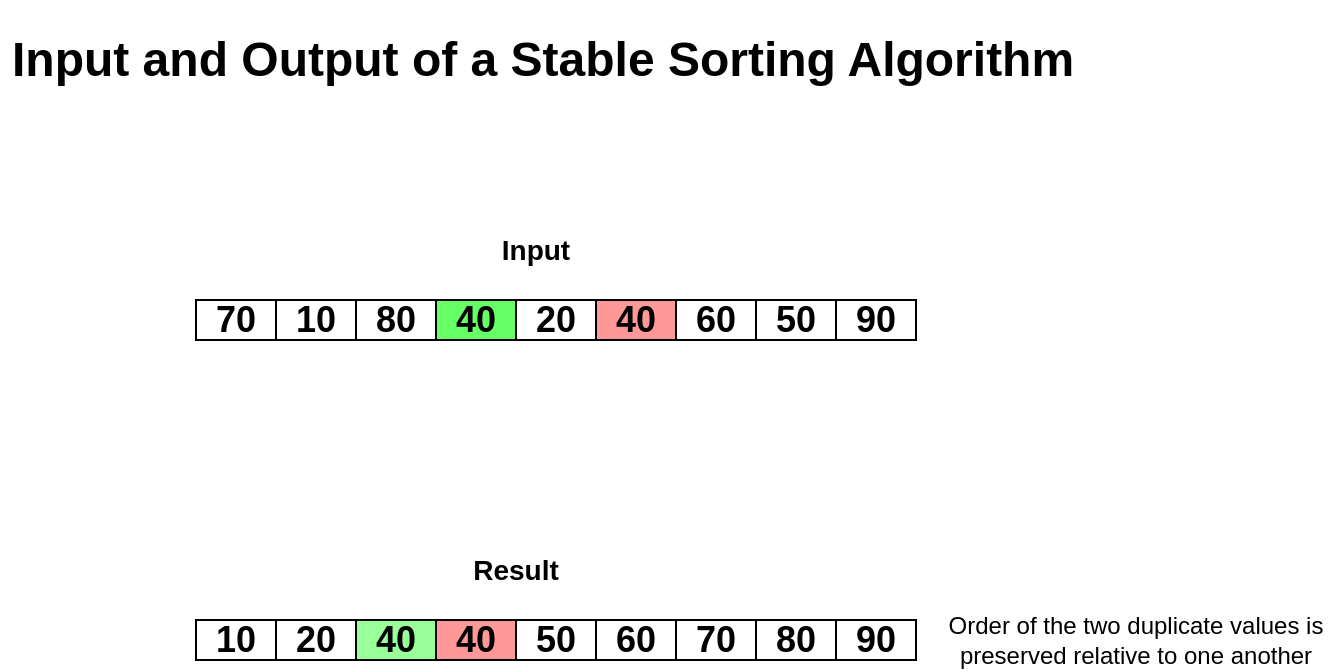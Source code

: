 <mxfile version="22.1.18" type="device">
  <diagram name="Page-1" id="V2OYvVZpLqBmy5-c1n8g">
    <mxGraphModel dx="1194" dy="881" grid="1" gridSize="10" guides="1" tooltips="1" connect="1" arrows="1" fold="1" page="1" pageScale="1" pageWidth="850" pageHeight="1100" math="0" shadow="0">
      <root>
        <mxCell id="0" />
        <mxCell id="1" parent="0" />
        <mxCell id="Gf35meisQhOow05NZr5q-1" value="&lt;b&gt;&lt;font style=&quot;font-size: 18px;&quot;&gt;70&lt;/font&gt;&lt;/b&gt;" style="rounded=0;whiteSpace=wrap;html=1;" vertex="1" parent="1">
          <mxGeometry x="200" y="160" width="40" height="20" as="geometry" />
        </mxCell>
        <mxCell id="Gf35meisQhOow05NZr5q-2" value="&lt;b&gt;&lt;font style=&quot;font-size: 18px;&quot;&gt;10&lt;/font&gt;&lt;/b&gt;" style="rounded=0;whiteSpace=wrap;html=1;" vertex="1" parent="1">
          <mxGeometry x="240" y="160" width="40" height="20" as="geometry" />
        </mxCell>
        <mxCell id="Gf35meisQhOow05NZr5q-4" value="&lt;b&gt;&lt;font style=&quot;font-size: 18px;&quot;&gt;80&lt;/font&gt;&lt;/b&gt;" style="rounded=0;whiteSpace=wrap;html=1;" vertex="1" parent="1">
          <mxGeometry x="280" y="160" width="40" height="20" as="geometry" />
        </mxCell>
        <mxCell id="Gf35meisQhOow05NZr5q-5" value="&lt;b&gt;&lt;font style=&quot;font-size: 18px;&quot;&gt;40&lt;/font&gt;&lt;/b&gt;" style="rounded=0;whiteSpace=wrap;html=1;fillColor=#66FF66;" vertex="1" parent="1">
          <mxGeometry x="320" y="160" width="40" height="20" as="geometry" />
        </mxCell>
        <mxCell id="Gf35meisQhOow05NZr5q-6" value="&lt;b&gt;&lt;font style=&quot;font-size: 18px;&quot;&gt;20&lt;/font&gt;&lt;/b&gt;" style="rounded=0;whiteSpace=wrap;html=1;" vertex="1" parent="1">
          <mxGeometry x="360" y="160" width="40" height="20" as="geometry" />
        </mxCell>
        <mxCell id="Gf35meisQhOow05NZr5q-7" value="&lt;b&gt;&lt;font style=&quot;font-size: 18px;&quot;&gt;40&lt;/font&gt;&lt;/b&gt;" style="rounded=0;whiteSpace=wrap;html=1;fillColor=#FF9999;" vertex="1" parent="1">
          <mxGeometry x="400" y="160" width="40" height="20" as="geometry" />
        </mxCell>
        <mxCell id="Gf35meisQhOow05NZr5q-8" value="&lt;b&gt;&lt;font style=&quot;font-size: 18px;&quot;&gt;60&lt;/font&gt;&lt;/b&gt;" style="rounded=0;whiteSpace=wrap;html=1;" vertex="1" parent="1">
          <mxGeometry x="440" y="160" width="40" height="20" as="geometry" />
        </mxCell>
        <mxCell id="Gf35meisQhOow05NZr5q-9" value="&lt;b&gt;&lt;font style=&quot;font-size: 18px;&quot;&gt;50&lt;/font&gt;&lt;/b&gt;" style="rounded=0;whiteSpace=wrap;html=1;" vertex="1" parent="1">
          <mxGeometry x="480" y="160" width="40" height="20" as="geometry" />
        </mxCell>
        <mxCell id="Gf35meisQhOow05NZr5q-10" value="&lt;b&gt;&lt;font style=&quot;font-size: 18px;&quot;&gt;90&lt;/font&gt;&lt;/b&gt;" style="rounded=0;whiteSpace=wrap;html=1;" vertex="1" parent="1">
          <mxGeometry x="520" y="160" width="40" height="20" as="geometry" />
        </mxCell>
        <mxCell id="Gf35meisQhOow05NZr5q-12" value="&lt;b&gt;&lt;font style=&quot;font-size: 18px;&quot;&gt;70&lt;/font&gt;&lt;/b&gt;" style="rounded=0;whiteSpace=wrap;html=1;" vertex="1" parent="1">
          <mxGeometry x="440" y="320" width="40" height="20" as="geometry" />
        </mxCell>
        <mxCell id="Gf35meisQhOow05NZr5q-13" value="&lt;b&gt;&lt;font style=&quot;font-size: 18px;&quot;&gt;10&lt;/font&gt;&lt;/b&gt;" style="rounded=0;whiteSpace=wrap;html=1;" vertex="1" parent="1">
          <mxGeometry x="200" y="320" width="40" height="20" as="geometry" />
        </mxCell>
        <mxCell id="Gf35meisQhOow05NZr5q-14" value="&lt;b&gt;&lt;font style=&quot;font-size: 18px;&quot;&gt;80&lt;/font&gt;&lt;/b&gt;" style="rounded=0;whiteSpace=wrap;html=1;" vertex="1" parent="1">
          <mxGeometry x="480" y="320" width="40" height="20" as="geometry" />
        </mxCell>
        <mxCell id="Gf35meisQhOow05NZr5q-15" value="&lt;b&gt;&lt;font style=&quot;font-size: 18px;&quot;&gt;40&lt;/font&gt;&lt;/b&gt;" style="rounded=0;whiteSpace=wrap;html=1;fillColor=#99FF99;" vertex="1" parent="1">
          <mxGeometry x="280" y="320" width="40" height="20" as="geometry" />
        </mxCell>
        <mxCell id="Gf35meisQhOow05NZr5q-16" value="&lt;b&gt;&lt;font style=&quot;font-size: 18px;&quot;&gt;20&lt;/font&gt;&lt;/b&gt;" style="rounded=0;whiteSpace=wrap;html=1;" vertex="1" parent="1">
          <mxGeometry x="240" y="320" width="40" height="20" as="geometry" />
        </mxCell>
        <mxCell id="Gf35meisQhOow05NZr5q-17" value="&lt;b&gt;&lt;font style=&quot;font-size: 18px;&quot;&gt;40&lt;/font&gt;&lt;/b&gt;" style="rounded=0;whiteSpace=wrap;html=1;fillColor=#FF9999;" vertex="1" parent="1">
          <mxGeometry x="320" y="320" width="40" height="20" as="geometry" />
        </mxCell>
        <mxCell id="Gf35meisQhOow05NZr5q-18" value="&lt;b&gt;&lt;font style=&quot;font-size: 18px;&quot;&gt;60&lt;/font&gt;&lt;/b&gt;" style="rounded=0;whiteSpace=wrap;html=1;" vertex="1" parent="1">
          <mxGeometry x="400" y="320" width="40" height="20" as="geometry" />
        </mxCell>
        <mxCell id="Gf35meisQhOow05NZr5q-19" value="&lt;b&gt;&lt;font style=&quot;font-size: 18px;&quot;&gt;50&lt;/font&gt;&lt;/b&gt;" style="rounded=0;whiteSpace=wrap;html=1;" vertex="1" parent="1">
          <mxGeometry x="360" y="320" width="40" height="20" as="geometry" />
        </mxCell>
        <mxCell id="Gf35meisQhOow05NZr5q-20" value="&lt;b&gt;&lt;font style=&quot;font-size: 18px;&quot;&gt;90&lt;/font&gt;&lt;/b&gt;" style="rounded=0;whiteSpace=wrap;html=1;" vertex="1" parent="1">
          <mxGeometry x="520" y="320" width="40" height="20" as="geometry" />
        </mxCell>
        <mxCell id="Gf35meisQhOow05NZr5q-21" value="&lt;h1&gt;Input and Output of a Stable Sorting Algorithm&lt;/h1&gt;" style="text;html=1;strokeColor=none;fillColor=none;spacing=5;spacingTop=-20;whiteSpace=wrap;overflow=hidden;rounded=0;" vertex="1" parent="1">
          <mxGeometry x="102.5" y="20" width="555" height="40" as="geometry" />
        </mxCell>
        <mxCell id="Gf35meisQhOow05NZr5q-22" value="&lt;b&gt;&lt;font style=&quot;font-size: 14px;&quot;&gt;Input&lt;/font&gt;&lt;/b&gt;" style="text;html=1;strokeColor=none;fillColor=none;align=center;verticalAlign=middle;whiteSpace=wrap;rounded=0;" vertex="1" parent="1">
          <mxGeometry x="340" y="120" width="60" height="30" as="geometry" />
        </mxCell>
        <mxCell id="Gf35meisQhOow05NZr5q-23" value="&lt;b&gt;&lt;font style=&quot;font-size: 14px;&quot;&gt;Result&lt;/font&gt;&lt;/b&gt;" style="text;html=1;strokeColor=none;fillColor=none;align=center;verticalAlign=middle;whiteSpace=wrap;rounded=0;" vertex="1" parent="1">
          <mxGeometry x="330" y="280" width="60" height="30" as="geometry" />
        </mxCell>
        <mxCell id="Gf35meisQhOow05NZr5q-25" value="Order of the two duplicate values is preserved relative to one another" style="text;html=1;strokeColor=none;fillColor=none;align=center;verticalAlign=middle;whiteSpace=wrap;rounded=0;" vertex="1" parent="1">
          <mxGeometry x="570" y="315" width="200" height="30" as="geometry" />
        </mxCell>
      </root>
    </mxGraphModel>
  </diagram>
</mxfile>
